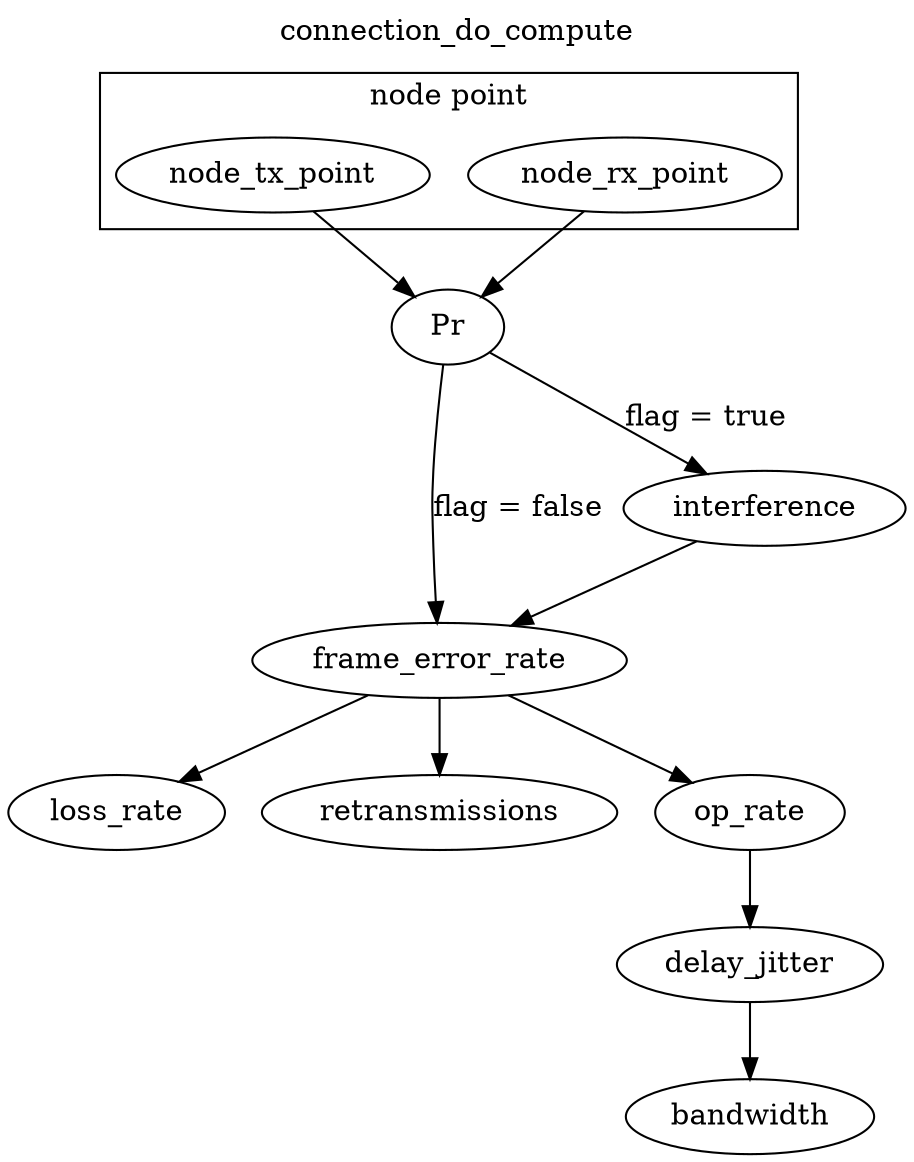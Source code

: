 digraph connection_do_compute {
    graph [
        layout = dot,
        label = "connection_do_compute",
        labelloc = "t",
    ];

    node [
    ];

    edge [

    ];

    // node define
    subgraph cluster_node_point{
        label = "node point";
        fillcolor = "#ababab";
        node_tx_point;
        node_rx_point;
    };

    Pr;
    frame_error_rate;
    interference;
    loss_rate;
    retransmissions;
    op_rate;
    delay_jitter;
    bandwidth;

    // edge define
    node_tx_point -> Pr;
    node_rx_point -> Pr;
    Pr -> interference [label = "flag = true"];
    Pr -> frame_error_rate [label = "flag = false"];
    interference -> frame_error_rate;
    frame_error_rate -> loss_rate;
    frame_error_rate -> op_rate;
    frame_error_rate -> retransmissions;
    op_rate -> delay_jitter;
    delay_jitter -> bandwidth;
}
